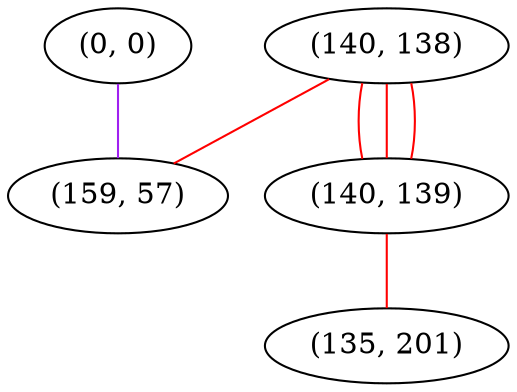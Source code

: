 graph "" {
"(0, 0)";
"(140, 138)";
"(159, 57)";
"(140, 139)";
"(135, 201)";
"(0, 0)" -- "(159, 57)"  [color=purple, key=0, weight=4];
"(140, 138)" -- "(140, 139)"  [color=red, key=0, weight=1];
"(140, 138)" -- "(140, 139)"  [color=red, key=1, weight=1];
"(140, 138)" -- "(140, 139)"  [color=red, key=2, weight=1];
"(140, 138)" -- "(159, 57)"  [color=red, key=0, weight=1];
"(140, 139)" -- "(135, 201)"  [color=red, key=0, weight=1];
}
